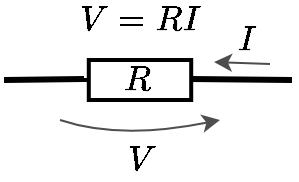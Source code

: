 <mxfile version="14.2.4" type="embed">
    <diagram id="rJOnGa1QxiRa2Mr5iQem" name="Page-1">
        <mxGraphModel dx="699" dy="516" grid="1" gridSize="10" guides="1" tooltips="1" connect="1" arrows="1" fold="1" page="1" pageScale="1" pageWidth="827" pageHeight="1169" math="1" shadow="0">
            <root>
                <mxCell id="0"/>
                <mxCell id="1" parent="0"/>
                <mxCell id="13" value="" style="pointerEvents=1;verticalLabelPosition=bottom;shadow=0;dashed=0;align=center;html=1;verticalAlign=top;shape=mxgraph.electrical.resistors.resistor_1;rotation=0;strokeWidth=2;perimeterSpacing=11;" parent="1" vertex="1">
                    <mxGeometry x="260" y="100" width="80" height="20" as="geometry"/>
                </mxCell>
                <mxCell id="17" value="" style="endArrow=none;html=1;strokeWidth=3;" parent="1" edge="1">
                    <mxGeometry width="50" height="50" relative="1" as="geometry">
                        <mxPoint x="325" y="109.5" as="sourcePoint"/>
                        <mxPoint x="376" y="110" as="targetPoint"/>
                    </mxGeometry>
                </mxCell>
                <mxCell id="26" value="$$V$$" style="text;html=1;align=center;verticalAlign=middle;resizable=0;points=[];autosize=1;fontSize=15;" parent="1" vertex="1">
                    <mxGeometry x="270" y="140" width="60" height="20" as="geometry"/>
                </mxCell>
                <mxCell id="28" value="$$I$$" style="text;html=1;align=center;verticalAlign=middle;resizable=0;points=[];autosize=1;fontSize=15;" parent="1" vertex="1">
                    <mxGeometry x="328" y="80" width="50" height="20" as="geometry"/>
                </mxCell>
                <mxCell id="30" value="" style="endArrow=classic;html=1;strokeColor=#4D4D4D;strokeWidth=1;fontSize=15;entryX=0.925;entryY=0.95;entryDx=0;entryDy=0;entryPerimeter=0;" parent="1" edge="1">
                    <mxGeometry width="50" height="50" relative="1" as="geometry">
                        <mxPoint x="365" y="102" as="sourcePoint"/>
                        <mxPoint x="337" y="101" as="targetPoint"/>
                    </mxGeometry>
                </mxCell>
                <mxCell id="39" value="$$R$$" style="text;html=1;align=center;verticalAlign=middle;resizable=0;points=[];autosize=1;fontSize=15;" parent="1" vertex="1">
                    <mxGeometry x="268" y="100" width="60" height="20" as="geometry"/>
                </mxCell>
                <mxCell id="43" value="$$V=RI$$" style="text;html=1;align=center;verticalAlign=middle;resizable=0;points=[];autosize=1;fontSize=15;" parent="1" vertex="1">
                    <mxGeometry x="260" y="70" width="80" height="20" as="geometry"/>
                </mxCell>
                <mxCell id="46" value="" style="endArrow=none;html=1;strokeWidth=3;" edge="1" parent="1">
                    <mxGeometry width="50" height="50" relative="1" as="geometry">
                        <mxPoint x="232" y="110" as="sourcePoint"/>
                        <mxPoint x="272" y="109.5" as="targetPoint"/>
                    </mxGeometry>
                </mxCell>
                <mxCell id="49" value="" style="curved=1;endArrow=classic;html=1;strokeColor=#4F4F4F;strokeWidth=1;" edge="1" parent="1">
                    <mxGeometry width="50" height="50" relative="1" as="geometry">
                        <mxPoint x="260" y="130" as="sourcePoint"/>
                        <mxPoint x="340" y="130" as="targetPoint"/>
                        <Array as="points">
                            <mxPoint x="290" y="140"/>
                        </Array>
                    </mxGeometry>
                </mxCell>
            </root>
        </mxGraphModel>
    </diagram>
</mxfile>